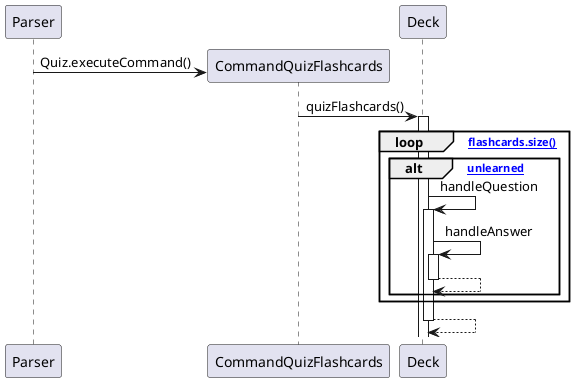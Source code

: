 @startuml

Parser -> CommandQuizFlashcards **: Quiz.executeCommand()
CommandQuizFlashcards -> Deck++: quizFlashcards()
loop [flashcards.size()]
    alt [unlearned]
    Deck -> Deck++: handleQuestion
    Deck -> Deck++: handleAnswer
    return
    end
end
return


@enduml